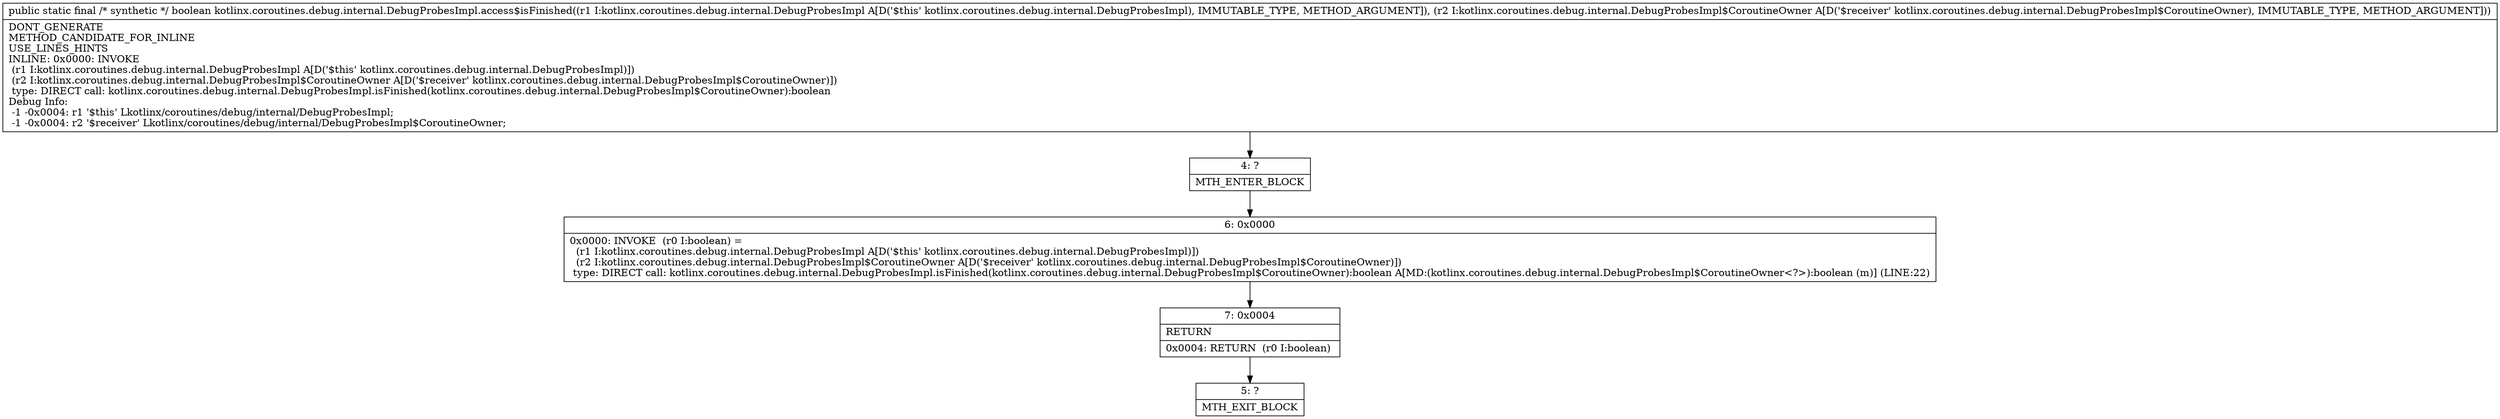 digraph "CFG forkotlinx.coroutines.debug.internal.DebugProbesImpl.access$isFinished(Lkotlinx\/coroutines\/debug\/internal\/DebugProbesImpl;Lkotlinx\/coroutines\/debug\/internal\/DebugProbesImpl$CoroutineOwner;)Z" {
Node_4 [shape=record,label="{4\:\ ?|MTH_ENTER_BLOCK\l}"];
Node_6 [shape=record,label="{6\:\ 0x0000|0x0000: INVOKE  (r0 I:boolean) = \l  (r1 I:kotlinx.coroutines.debug.internal.DebugProbesImpl A[D('$this' kotlinx.coroutines.debug.internal.DebugProbesImpl)])\l  (r2 I:kotlinx.coroutines.debug.internal.DebugProbesImpl$CoroutineOwner A[D('$receiver' kotlinx.coroutines.debug.internal.DebugProbesImpl$CoroutineOwner)])\l type: DIRECT call: kotlinx.coroutines.debug.internal.DebugProbesImpl.isFinished(kotlinx.coroutines.debug.internal.DebugProbesImpl$CoroutineOwner):boolean A[MD:(kotlinx.coroutines.debug.internal.DebugProbesImpl$CoroutineOwner\<?\>):boolean (m)] (LINE:22)\l}"];
Node_7 [shape=record,label="{7\:\ 0x0004|RETURN\l|0x0004: RETURN  (r0 I:boolean) \l}"];
Node_5 [shape=record,label="{5\:\ ?|MTH_EXIT_BLOCK\l}"];
MethodNode[shape=record,label="{public static final \/* synthetic *\/ boolean kotlinx.coroutines.debug.internal.DebugProbesImpl.access$isFinished((r1 I:kotlinx.coroutines.debug.internal.DebugProbesImpl A[D('$this' kotlinx.coroutines.debug.internal.DebugProbesImpl), IMMUTABLE_TYPE, METHOD_ARGUMENT]), (r2 I:kotlinx.coroutines.debug.internal.DebugProbesImpl$CoroutineOwner A[D('$receiver' kotlinx.coroutines.debug.internal.DebugProbesImpl$CoroutineOwner), IMMUTABLE_TYPE, METHOD_ARGUMENT]))  | DONT_GENERATE\lMETHOD_CANDIDATE_FOR_INLINE\lUSE_LINES_HINTS\lINLINE: 0x0000: INVOKE  \l  (r1 I:kotlinx.coroutines.debug.internal.DebugProbesImpl A[D('$this' kotlinx.coroutines.debug.internal.DebugProbesImpl)])\l  (r2 I:kotlinx.coroutines.debug.internal.DebugProbesImpl$CoroutineOwner A[D('$receiver' kotlinx.coroutines.debug.internal.DebugProbesImpl$CoroutineOwner)])\l type: DIRECT call: kotlinx.coroutines.debug.internal.DebugProbesImpl.isFinished(kotlinx.coroutines.debug.internal.DebugProbesImpl$CoroutineOwner):boolean\lDebug Info:\l  \-1 \-0x0004: r1 '$this' Lkotlinx\/coroutines\/debug\/internal\/DebugProbesImpl;\l  \-1 \-0x0004: r2 '$receiver' Lkotlinx\/coroutines\/debug\/internal\/DebugProbesImpl$CoroutineOwner;\l}"];
MethodNode -> Node_4;Node_4 -> Node_6;
Node_6 -> Node_7;
Node_7 -> Node_5;
}

